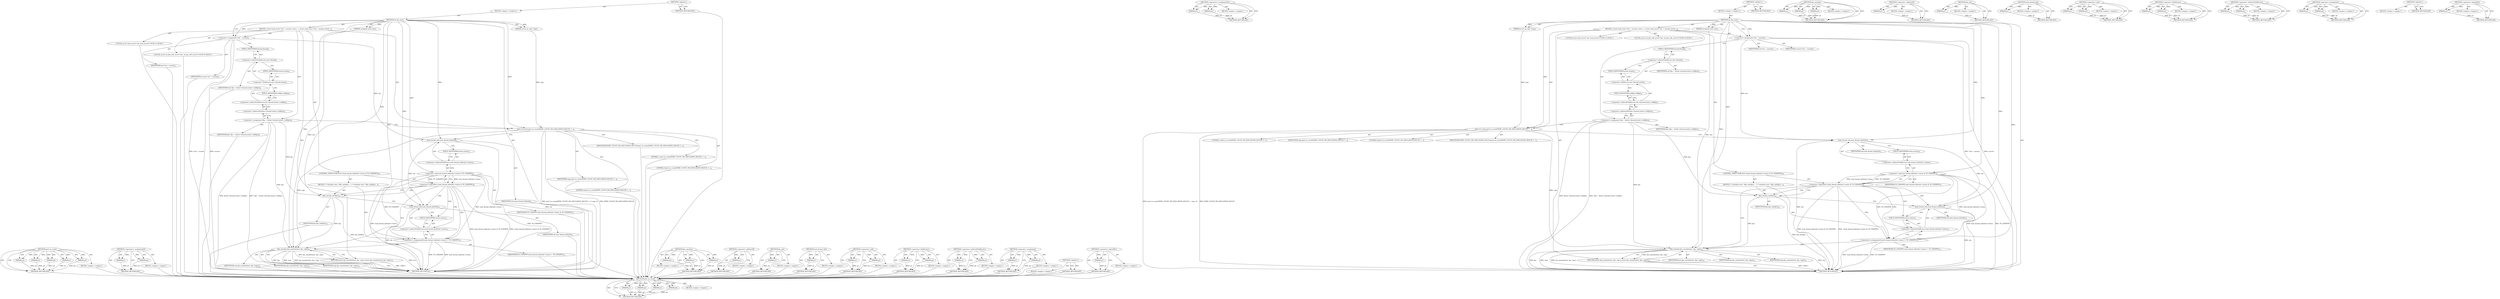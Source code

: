 digraph "&lt;operator&gt;.logicalNot" {
vulnerable_99 [label=<(METHOD,perf_sw_event)>];
vulnerable_100 [label=<(PARAM,p1)>];
vulnerable_101 [label=<(PARAM,p2)>];
vulnerable_102 [label=<(PARAM,p3)>];
vulnerable_103 [label=<(PARAM,p4)>];
vulnerable_104 [label=<(PARAM,p5)>];
vulnerable_105 [label=<(BLOCK,&lt;empty&gt;,&lt;empty&gt;)>];
vulnerable_106 [label=<(METHOD_RETURN,ANY)>];
vulnerable_124 [label=<(METHOD,&lt;operators&gt;.assignmentOr)>];
vulnerable_125 [label=<(PARAM,p1)>];
vulnerable_126 [label=<(PARAM,p2)>];
vulnerable_127 [label=<(BLOCK,&lt;empty&gt;,&lt;empty&gt;)>];
vulnerable_128 [label=<(METHOD_RETURN,ANY)>];
vulnerable_6 [label=<(METHOD,&lt;global&gt;)<SUB>1</SUB>>];
vulnerable_7 [label=<(BLOCK,&lt;empty&gt;,&lt;empty&gt;)<SUB>1</SUB>>];
vulnerable_8 [label=<(METHOD,do_fpu_inst)<SUB>1</SUB>>];
vulnerable_9 [label=<(PARAM,unsigned short inst)<SUB>1</SUB>>];
vulnerable_10 [label=<(PARAM,struct pt_regs *regs)<SUB>1</SUB>>];
vulnerable_11 [label=<(BLOCK,{
 	struct task_struct *tsk = current;
 	struct...,{
 	struct task_struct *tsk = current;
 	struct...)<SUB>2</SUB>>];
vulnerable_12 [label="<(LOCAL,struct task_struct* tsk: task_struct*)<SUB>3</SUB>>"];
vulnerable_13 [label=<(&lt;operator&gt;.assignment,*tsk = current)<SUB>3</SUB>>];
vulnerable_14 [label=<(IDENTIFIER,tsk,*tsk = current)<SUB>3</SUB>>];
vulnerable_15 [label=<(IDENTIFIER,current,*tsk = current)<SUB>3</SUB>>];
vulnerable_16 [label="<(LOCAL,struct sh_fpu_soft_struct* fpu: sh_fpu_soft_struct*)<SUB>4</SUB>>"];
vulnerable_17 [label=<(&lt;operator&gt;.assignment,*fpu = &amp;(tsk-&gt;thread.xstate-&gt;softfpu))<SUB>4</SUB>>];
vulnerable_18 [label=<(IDENTIFIER,fpu,*fpu = &amp;(tsk-&gt;thread.xstate-&gt;softfpu))<SUB>4</SUB>>];
vulnerable_19 [label=<(&lt;operator&gt;.addressOf,&amp;(tsk-&gt;thread.xstate-&gt;softfpu))<SUB>4</SUB>>];
vulnerable_20 [label=<(&lt;operator&gt;.indirectFieldAccess,tsk-&gt;thread.xstate-&gt;softfpu)<SUB>4</SUB>>];
vulnerable_21 [label=<(&lt;operator&gt;.fieldAccess,tsk-&gt;thread.xstate)<SUB>4</SUB>>];
vulnerable_22 [label=<(&lt;operator&gt;.indirectFieldAccess,tsk-&gt;thread)<SUB>4</SUB>>];
vulnerable_23 [label=<(IDENTIFIER,tsk,*fpu = &amp;(tsk-&gt;thread.xstate-&gt;softfpu))<SUB>4</SUB>>];
vulnerable_24 [label=<(FIELD_IDENTIFIER,thread,thread)<SUB>4</SUB>>];
vulnerable_25 [label=<(FIELD_IDENTIFIER,xstate,xstate)<SUB>4</SUB>>];
vulnerable_26 [label=<(FIELD_IDENTIFIER,softfpu,softfpu)<SUB>4</SUB>>];
vulnerable_27 [label=<(perf_sw_event,perf_sw_event(PERF_COUNT_SW_EMULATION_FAULTS, 1...)<SUB>6</SUB>>];
vulnerable_28 [label=<(IDENTIFIER,PERF_COUNT_SW_EMULATION_FAULTS,perf_sw_event(PERF_COUNT_SW_EMULATION_FAULTS, 1...)<SUB>6</SUB>>];
vulnerable_29 [label=<(LITERAL,1,perf_sw_event(PERF_COUNT_SW_EMULATION_FAULTS, 1...)<SUB>6</SUB>>];
vulnerable_30 [label=<(LITERAL,0,perf_sw_event(PERF_COUNT_SW_EMULATION_FAULTS, 1...)<SUB>6</SUB>>];
vulnerable_31 [label=<(IDENTIFIER,regs,perf_sw_event(PERF_COUNT_SW_EMULATION_FAULTS, 1...)<SUB>6</SUB>>];
vulnerable_32 [label=<(LITERAL,0,perf_sw_event(PERF_COUNT_SW_EMULATION_FAULTS, 1...)<SUB>6</SUB>>];
vulnerable_33 [label=<(CONTROL_STRUCTURE,IF,if (!(task_thread_info(tsk)-&gt;status &amp; TS_USEDFPU)))<SUB>8</SUB>>];
vulnerable_34 [label=<(&lt;operator&gt;.logicalNot,!(task_thread_info(tsk)-&gt;status &amp; TS_USEDFPU))<SUB>8</SUB>>];
vulnerable_35 [label=<(&lt;operator&gt;.and,task_thread_info(tsk)-&gt;status &amp; TS_USEDFPU)<SUB>8</SUB>>];
vulnerable_36 [label=<(&lt;operator&gt;.indirectFieldAccess,task_thread_info(tsk)-&gt;status)<SUB>8</SUB>>];
vulnerable_37 [label=<(task_thread_info,task_thread_info(tsk))<SUB>8</SUB>>];
vulnerable_38 [label=<(IDENTIFIER,tsk,task_thread_info(tsk))<SUB>8</SUB>>];
vulnerable_39 [label=<(FIELD_IDENTIFIER,status,status)<SUB>8</SUB>>];
vulnerable_40 [label=<(IDENTIFIER,TS_USEDFPU,task_thread_info(tsk)-&gt;status &amp; TS_USEDFPU)<SUB>8</SUB>>];
vulnerable_41 [label=<(BLOCK,{
 		/* initialize once. */
		fpu_init(fpu);
		...,{
 		/* initialize once. */
		fpu_init(fpu);
		...)<SUB>8</SUB>>];
vulnerable_42 [label=<(fpu_init,fpu_init(fpu))<SUB>10</SUB>>];
vulnerable_43 [label=<(IDENTIFIER,fpu,fpu_init(fpu))<SUB>10</SUB>>];
vulnerable_44 [label=<(&lt;operators&gt;.assignmentOr,task_thread_info(tsk)-&gt;status |= TS_USEDFPU)<SUB>11</SUB>>];
vulnerable_45 [label=<(&lt;operator&gt;.indirectFieldAccess,task_thread_info(tsk)-&gt;status)<SUB>11</SUB>>];
vulnerable_46 [label=<(task_thread_info,task_thread_info(tsk))<SUB>11</SUB>>];
vulnerable_47 [label=<(IDENTIFIER,tsk,task_thread_info(tsk))<SUB>11</SUB>>];
vulnerable_48 [label=<(FIELD_IDENTIFIER,status,status)<SUB>11</SUB>>];
vulnerable_49 [label=<(IDENTIFIER,TS_USEDFPU,task_thread_info(tsk)-&gt;status |= TS_USEDFPU)<SUB>11</SUB>>];
vulnerable_50 [label=<(RETURN,return fpu_emulate(inst, fpu, regs);,return fpu_emulate(inst, fpu, regs);)<SUB>14</SUB>>];
vulnerable_51 [label=<(fpu_emulate,fpu_emulate(inst, fpu, regs))<SUB>14</SUB>>];
vulnerable_52 [label=<(IDENTIFIER,inst,fpu_emulate(inst, fpu, regs))<SUB>14</SUB>>];
vulnerable_53 [label=<(IDENTIFIER,fpu,fpu_emulate(inst, fpu, regs))<SUB>14</SUB>>];
vulnerable_54 [label=<(IDENTIFIER,regs,fpu_emulate(inst, fpu, regs))<SUB>14</SUB>>];
vulnerable_55 [label=<(METHOD_RETURN,int)<SUB>1</SUB>>];
vulnerable_57 [label=<(METHOD_RETURN,ANY)<SUB>1</SUB>>];
vulnerable_129 [label=<(METHOD,fpu_emulate)>];
vulnerable_130 [label=<(PARAM,p1)>];
vulnerable_131 [label=<(PARAM,p2)>];
vulnerable_132 [label=<(PARAM,p3)>];
vulnerable_133 [label=<(BLOCK,&lt;empty&gt;,&lt;empty&gt;)>];
vulnerable_134 [label=<(METHOD_RETURN,ANY)>];
vulnerable_85 [label=<(METHOD,&lt;operator&gt;.addressOf)>];
vulnerable_86 [label=<(PARAM,p1)>];
vulnerable_87 [label=<(BLOCK,&lt;empty&gt;,&lt;empty&gt;)>];
vulnerable_88 [label=<(METHOD_RETURN,ANY)>];
vulnerable_120 [label=<(METHOD,fpu_init)>];
vulnerable_121 [label=<(PARAM,p1)>];
vulnerable_122 [label=<(BLOCK,&lt;empty&gt;,&lt;empty&gt;)>];
vulnerable_123 [label=<(METHOD_RETURN,ANY)>];
vulnerable_116 [label=<(METHOD,task_thread_info)>];
vulnerable_117 [label=<(PARAM,p1)>];
vulnerable_118 [label=<(BLOCK,&lt;empty&gt;,&lt;empty&gt;)>];
vulnerable_119 [label=<(METHOD_RETURN,ANY)>];
vulnerable_111 [label=<(METHOD,&lt;operator&gt;.and)>];
vulnerable_112 [label=<(PARAM,p1)>];
vulnerable_113 [label=<(PARAM,p2)>];
vulnerable_114 [label=<(BLOCK,&lt;empty&gt;,&lt;empty&gt;)>];
vulnerable_115 [label=<(METHOD_RETURN,ANY)>];
vulnerable_94 [label=<(METHOD,&lt;operator&gt;.fieldAccess)>];
vulnerable_95 [label=<(PARAM,p1)>];
vulnerable_96 [label=<(PARAM,p2)>];
vulnerable_97 [label=<(BLOCK,&lt;empty&gt;,&lt;empty&gt;)>];
vulnerable_98 [label=<(METHOD_RETURN,ANY)>];
vulnerable_89 [label=<(METHOD,&lt;operator&gt;.indirectFieldAccess)>];
vulnerable_90 [label=<(PARAM,p1)>];
vulnerable_91 [label=<(PARAM,p2)>];
vulnerable_92 [label=<(BLOCK,&lt;empty&gt;,&lt;empty&gt;)>];
vulnerable_93 [label=<(METHOD_RETURN,ANY)>];
vulnerable_80 [label=<(METHOD,&lt;operator&gt;.assignment)>];
vulnerable_81 [label=<(PARAM,p1)>];
vulnerable_82 [label=<(PARAM,p2)>];
vulnerable_83 [label=<(BLOCK,&lt;empty&gt;,&lt;empty&gt;)>];
vulnerable_84 [label=<(METHOD_RETURN,ANY)>];
vulnerable_74 [label=<(METHOD,&lt;global&gt;)<SUB>1</SUB>>];
vulnerable_75 [label=<(BLOCK,&lt;empty&gt;,&lt;empty&gt;)>];
vulnerable_76 [label=<(METHOD_RETURN,ANY)>];
vulnerable_107 [label=<(METHOD,&lt;operator&gt;.logicalNot)>];
vulnerable_108 [label=<(PARAM,p1)>];
vulnerable_109 [label=<(BLOCK,&lt;empty&gt;,&lt;empty&gt;)>];
vulnerable_110 [label=<(METHOD_RETURN,ANY)>];
fixed_98 [label=<(METHOD,perf_sw_event)>];
fixed_99 [label=<(PARAM,p1)>];
fixed_100 [label=<(PARAM,p2)>];
fixed_101 [label=<(PARAM,p3)>];
fixed_102 [label=<(PARAM,p4)>];
fixed_103 [label=<(BLOCK,&lt;empty&gt;,&lt;empty&gt;)>];
fixed_104 [label=<(METHOD_RETURN,ANY)>];
fixed_122 [label=<(METHOD,&lt;operators&gt;.assignmentOr)>];
fixed_123 [label=<(PARAM,p1)>];
fixed_124 [label=<(PARAM,p2)>];
fixed_125 [label=<(BLOCK,&lt;empty&gt;,&lt;empty&gt;)>];
fixed_126 [label=<(METHOD_RETURN,ANY)>];
fixed_6 [label=<(METHOD,&lt;global&gt;)<SUB>1</SUB>>];
fixed_7 [label=<(BLOCK,&lt;empty&gt;,&lt;empty&gt;)<SUB>1</SUB>>];
fixed_8 [label=<(METHOD,do_fpu_inst)<SUB>1</SUB>>];
fixed_9 [label=<(PARAM,unsigned short inst)<SUB>1</SUB>>];
fixed_10 [label=<(PARAM,struct pt_regs *regs)<SUB>1</SUB>>];
fixed_11 [label=<(BLOCK,{
 	struct task_struct *tsk = current;
 	struct...,{
 	struct task_struct *tsk = current;
 	struct...)<SUB>2</SUB>>];
fixed_12 [label="<(LOCAL,struct task_struct* tsk: task_struct*)<SUB>3</SUB>>"];
fixed_13 [label=<(&lt;operator&gt;.assignment,*tsk = current)<SUB>3</SUB>>];
fixed_14 [label=<(IDENTIFIER,tsk,*tsk = current)<SUB>3</SUB>>];
fixed_15 [label=<(IDENTIFIER,current,*tsk = current)<SUB>3</SUB>>];
fixed_16 [label="<(LOCAL,struct sh_fpu_soft_struct* fpu: sh_fpu_soft_struct*)<SUB>4</SUB>>"];
fixed_17 [label=<(&lt;operator&gt;.assignment,*fpu = &amp;(tsk-&gt;thread.xstate-&gt;softfpu))<SUB>4</SUB>>];
fixed_18 [label=<(IDENTIFIER,fpu,*fpu = &amp;(tsk-&gt;thread.xstate-&gt;softfpu))<SUB>4</SUB>>];
fixed_19 [label=<(&lt;operator&gt;.addressOf,&amp;(tsk-&gt;thread.xstate-&gt;softfpu))<SUB>4</SUB>>];
fixed_20 [label=<(&lt;operator&gt;.indirectFieldAccess,tsk-&gt;thread.xstate-&gt;softfpu)<SUB>4</SUB>>];
fixed_21 [label=<(&lt;operator&gt;.fieldAccess,tsk-&gt;thread.xstate)<SUB>4</SUB>>];
fixed_22 [label=<(&lt;operator&gt;.indirectFieldAccess,tsk-&gt;thread)<SUB>4</SUB>>];
fixed_23 [label=<(IDENTIFIER,tsk,*fpu = &amp;(tsk-&gt;thread.xstate-&gt;softfpu))<SUB>4</SUB>>];
fixed_24 [label=<(FIELD_IDENTIFIER,thread,thread)<SUB>4</SUB>>];
fixed_25 [label=<(FIELD_IDENTIFIER,xstate,xstate)<SUB>4</SUB>>];
fixed_26 [label=<(FIELD_IDENTIFIER,softfpu,softfpu)<SUB>4</SUB>>];
fixed_27 [label=<(perf_sw_event,perf_sw_event(PERF_COUNT_SW_EMULATION_FAULTS, 1...)<SUB>6</SUB>>];
fixed_28 [label=<(IDENTIFIER,PERF_COUNT_SW_EMULATION_FAULTS,perf_sw_event(PERF_COUNT_SW_EMULATION_FAULTS, 1...)<SUB>6</SUB>>];
fixed_29 [label=<(LITERAL,1,perf_sw_event(PERF_COUNT_SW_EMULATION_FAULTS, 1...)<SUB>6</SUB>>];
fixed_30 [label=<(IDENTIFIER,regs,perf_sw_event(PERF_COUNT_SW_EMULATION_FAULTS, 1...)<SUB>6</SUB>>];
fixed_31 [label=<(LITERAL,0,perf_sw_event(PERF_COUNT_SW_EMULATION_FAULTS, 1...)<SUB>6</SUB>>];
fixed_32 [label=<(CONTROL_STRUCTURE,IF,if (!(task_thread_info(tsk)-&gt;status &amp; TS_USEDFPU)))<SUB>8</SUB>>];
fixed_33 [label=<(&lt;operator&gt;.logicalNot,!(task_thread_info(tsk)-&gt;status &amp; TS_USEDFPU))<SUB>8</SUB>>];
fixed_34 [label=<(&lt;operator&gt;.and,task_thread_info(tsk)-&gt;status &amp; TS_USEDFPU)<SUB>8</SUB>>];
fixed_35 [label=<(&lt;operator&gt;.indirectFieldAccess,task_thread_info(tsk)-&gt;status)<SUB>8</SUB>>];
fixed_36 [label=<(task_thread_info,task_thread_info(tsk))<SUB>8</SUB>>];
fixed_37 [label=<(IDENTIFIER,tsk,task_thread_info(tsk))<SUB>8</SUB>>];
fixed_38 [label=<(FIELD_IDENTIFIER,status,status)<SUB>8</SUB>>];
fixed_39 [label=<(IDENTIFIER,TS_USEDFPU,task_thread_info(tsk)-&gt;status &amp; TS_USEDFPU)<SUB>8</SUB>>];
fixed_40 [label=<(BLOCK,{
 		/* initialize once. */
		fpu_init(fpu);
		...,{
 		/* initialize once. */
		fpu_init(fpu);
		...)<SUB>8</SUB>>];
fixed_41 [label=<(fpu_init,fpu_init(fpu))<SUB>10</SUB>>];
fixed_42 [label=<(IDENTIFIER,fpu,fpu_init(fpu))<SUB>10</SUB>>];
fixed_43 [label=<(&lt;operators&gt;.assignmentOr,task_thread_info(tsk)-&gt;status |= TS_USEDFPU)<SUB>11</SUB>>];
fixed_44 [label=<(&lt;operator&gt;.indirectFieldAccess,task_thread_info(tsk)-&gt;status)<SUB>11</SUB>>];
fixed_45 [label=<(task_thread_info,task_thread_info(tsk))<SUB>11</SUB>>];
fixed_46 [label=<(IDENTIFIER,tsk,task_thread_info(tsk))<SUB>11</SUB>>];
fixed_47 [label=<(FIELD_IDENTIFIER,status,status)<SUB>11</SUB>>];
fixed_48 [label=<(IDENTIFIER,TS_USEDFPU,task_thread_info(tsk)-&gt;status |= TS_USEDFPU)<SUB>11</SUB>>];
fixed_49 [label=<(RETURN,return fpu_emulate(inst, fpu, regs);,return fpu_emulate(inst, fpu, regs);)<SUB>14</SUB>>];
fixed_50 [label=<(fpu_emulate,fpu_emulate(inst, fpu, regs))<SUB>14</SUB>>];
fixed_51 [label=<(IDENTIFIER,inst,fpu_emulate(inst, fpu, regs))<SUB>14</SUB>>];
fixed_52 [label=<(IDENTIFIER,fpu,fpu_emulate(inst, fpu, regs))<SUB>14</SUB>>];
fixed_53 [label=<(IDENTIFIER,regs,fpu_emulate(inst, fpu, regs))<SUB>14</SUB>>];
fixed_54 [label=<(METHOD_RETURN,int)<SUB>1</SUB>>];
fixed_56 [label=<(METHOD_RETURN,ANY)<SUB>1</SUB>>];
fixed_127 [label=<(METHOD,fpu_emulate)>];
fixed_128 [label=<(PARAM,p1)>];
fixed_129 [label=<(PARAM,p2)>];
fixed_130 [label=<(PARAM,p3)>];
fixed_131 [label=<(BLOCK,&lt;empty&gt;,&lt;empty&gt;)>];
fixed_132 [label=<(METHOD_RETURN,ANY)>];
fixed_84 [label=<(METHOD,&lt;operator&gt;.addressOf)>];
fixed_85 [label=<(PARAM,p1)>];
fixed_86 [label=<(BLOCK,&lt;empty&gt;,&lt;empty&gt;)>];
fixed_87 [label=<(METHOD_RETURN,ANY)>];
fixed_118 [label=<(METHOD,fpu_init)>];
fixed_119 [label=<(PARAM,p1)>];
fixed_120 [label=<(BLOCK,&lt;empty&gt;,&lt;empty&gt;)>];
fixed_121 [label=<(METHOD_RETURN,ANY)>];
fixed_114 [label=<(METHOD,task_thread_info)>];
fixed_115 [label=<(PARAM,p1)>];
fixed_116 [label=<(BLOCK,&lt;empty&gt;,&lt;empty&gt;)>];
fixed_117 [label=<(METHOD_RETURN,ANY)>];
fixed_109 [label=<(METHOD,&lt;operator&gt;.and)>];
fixed_110 [label=<(PARAM,p1)>];
fixed_111 [label=<(PARAM,p2)>];
fixed_112 [label=<(BLOCK,&lt;empty&gt;,&lt;empty&gt;)>];
fixed_113 [label=<(METHOD_RETURN,ANY)>];
fixed_93 [label=<(METHOD,&lt;operator&gt;.fieldAccess)>];
fixed_94 [label=<(PARAM,p1)>];
fixed_95 [label=<(PARAM,p2)>];
fixed_96 [label=<(BLOCK,&lt;empty&gt;,&lt;empty&gt;)>];
fixed_97 [label=<(METHOD_RETURN,ANY)>];
fixed_88 [label=<(METHOD,&lt;operator&gt;.indirectFieldAccess)>];
fixed_89 [label=<(PARAM,p1)>];
fixed_90 [label=<(PARAM,p2)>];
fixed_91 [label=<(BLOCK,&lt;empty&gt;,&lt;empty&gt;)>];
fixed_92 [label=<(METHOD_RETURN,ANY)>];
fixed_79 [label=<(METHOD,&lt;operator&gt;.assignment)>];
fixed_80 [label=<(PARAM,p1)>];
fixed_81 [label=<(PARAM,p2)>];
fixed_82 [label=<(BLOCK,&lt;empty&gt;,&lt;empty&gt;)>];
fixed_83 [label=<(METHOD_RETURN,ANY)>];
fixed_73 [label=<(METHOD,&lt;global&gt;)<SUB>1</SUB>>];
fixed_74 [label=<(BLOCK,&lt;empty&gt;,&lt;empty&gt;)>];
fixed_75 [label=<(METHOD_RETURN,ANY)>];
fixed_105 [label=<(METHOD,&lt;operator&gt;.logicalNot)>];
fixed_106 [label=<(PARAM,p1)>];
fixed_107 [label=<(BLOCK,&lt;empty&gt;,&lt;empty&gt;)>];
fixed_108 [label=<(METHOD_RETURN,ANY)>];
vulnerable_99 -> vulnerable_100  [key=0, label="AST: "];
vulnerable_99 -> vulnerable_100  [key=1, label="DDG: "];
vulnerable_99 -> vulnerable_105  [key=0, label="AST: "];
vulnerable_99 -> vulnerable_101  [key=0, label="AST: "];
vulnerable_99 -> vulnerable_101  [key=1, label="DDG: "];
vulnerable_99 -> vulnerable_106  [key=0, label="AST: "];
vulnerable_99 -> vulnerable_106  [key=1, label="CFG: "];
vulnerable_99 -> vulnerable_102  [key=0, label="AST: "];
vulnerable_99 -> vulnerable_102  [key=1, label="DDG: "];
vulnerable_99 -> vulnerable_103  [key=0, label="AST: "];
vulnerable_99 -> vulnerable_103  [key=1, label="DDG: "];
vulnerable_99 -> vulnerable_104  [key=0, label="AST: "];
vulnerable_99 -> vulnerable_104  [key=1, label="DDG: "];
vulnerable_100 -> vulnerable_106  [key=0, label="DDG: p1"];
vulnerable_101 -> vulnerable_106  [key=0, label="DDG: p2"];
vulnerable_102 -> vulnerable_106  [key=0, label="DDG: p3"];
vulnerable_103 -> vulnerable_106  [key=0, label="DDG: p4"];
vulnerable_104 -> vulnerable_106  [key=0, label="DDG: p5"];
vulnerable_105 -> fixed_98  [key=0];
vulnerable_106 -> fixed_98  [key=0];
vulnerable_124 -> vulnerable_125  [key=0, label="AST: "];
vulnerable_124 -> vulnerable_125  [key=1, label="DDG: "];
vulnerable_124 -> vulnerable_127  [key=0, label="AST: "];
vulnerable_124 -> vulnerable_126  [key=0, label="AST: "];
vulnerable_124 -> vulnerable_126  [key=1, label="DDG: "];
vulnerable_124 -> vulnerable_128  [key=0, label="AST: "];
vulnerable_124 -> vulnerable_128  [key=1, label="CFG: "];
vulnerable_125 -> vulnerable_128  [key=0, label="DDG: p1"];
vulnerable_126 -> vulnerable_128  [key=0, label="DDG: p2"];
vulnerable_127 -> fixed_98  [key=0];
vulnerable_128 -> fixed_98  [key=0];
vulnerable_6 -> vulnerable_7  [key=0, label="AST: "];
vulnerable_6 -> vulnerable_57  [key=0, label="AST: "];
vulnerable_6 -> vulnerable_57  [key=1, label="CFG: "];
vulnerable_7 -> vulnerable_8  [key=0, label="AST: "];
vulnerable_8 -> vulnerable_9  [key=0, label="AST: "];
vulnerable_8 -> vulnerable_9  [key=1, label="DDG: "];
vulnerable_8 -> vulnerable_10  [key=0, label="AST: "];
vulnerable_8 -> vulnerable_10  [key=1, label="DDG: "];
vulnerable_8 -> vulnerable_11  [key=0, label="AST: "];
vulnerable_8 -> vulnerable_55  [key=0, label="AST: "];
vulnerable_8 -> vulnerable_13  [key=0, label="CFG: "];
vulnerable_8 -> vulnerable_13  [key=1, label="DDG: "];
vulnerable_8 -> vulnerable_27  [key=0, label="DDG: "];
vulnerable_8 -> vulnerable_44  [key=0, label="DDG: "];
vulnerable_8 -> vulnerable_51  [key=0, label="DDG: "];
vulnerable_8 -> vulnerable_35  [key=0, label="DDG: "];
vulnerable_8 -> vulnerable_42  [key=0, label="DDG: "];
vulnerable_8 -> vulnerable_37  [key=0, label="DDG: "];
vulnerable_8 -> vulnerable_46  [key=0, label="DDG: "];
vulnerable_9 -> vulnerable_51  [key=0, label="DDG: inst"];
vulnerable_10 -> vulnerable_27  [key=0, label="DDG: regs"];
vulnerable_11 -> vulnerable_12  [key=0, label="AST: "];
vulnerable_11 -> vulnerable_13  [key=0, label="AST: "];
vulnerable_11 -> vulnerable_16  [key=0, label="AST: "];
vulnerable_11 -> vulnerable_17  [key=0, label="AST: "];
vulnerable_11 -> vulnerable_27  [key=0, label="AST: "];
vulnerable_11 -> vulnerable_33  [key=0, label="AST: "];
vulnerable_11 -> vulnerable_50  [key=0, label="AST: "];
vulnerable_12 -> fixed_98  [key=0];
vulnerable_13 -> vulnerable_14  [key=0, label="AST: "];
vulnerable_13 -> vulnerable_15  [key=0, label="AST: "];
vulnerable_13 -> vulnerable_24  [key=0, label="CFG: "];
vulnerable_13 -> vulnerable_55  [key=0, label="DDG: *tsk = current"];
vulnerable_13 -> vulnerable_55  [key=1, label="DDG: current"];
vulnerable_13 -> vulnerable_37  [key=0, label="DDG: tsk"];
vulnerable_14 -> fixed_98  [key=0];
vulnerable_15 -> fixed_98  [key=0];
vulnerable_16 -> fixed_98  [key=0];
vulnerable_17 -> vulnerable_18  [key=0, label="AST: "];
vulnerable_17 -> vulnerable_19  [key=0, label="AST: "];
vulnerable_17 -> vulnerable_27  [key=0, label="CFG: "];
vulnerable_17 -> vulnerable_55  [key=0, label="DDG: &amp;(tsk-&gt;thread.xstate-&gt;softfpu)"];
vulnerable_17 -> vulnerable_55  [key=1, label="DDG: *fpu = &amp;(tsk-&gt;thread.xstate-&gt;softfpu)"];
vulnerable_17 -> vulnerable_51  [key=0, label="DDG: fpu"];
vulnerable_17 -> vulnerable_42  [key=0, label="DDG: fpu"];
vulnerable_18 -> fixed_98  [key=0];
vulnerable_19 -> vulnerable_20  [key=0, label="AST: "];
vulnerable_19 -> vulnerable_17  [key=0, label="CFG: "];
vulnerable_20 -> vulnerable_21  [key=0, label="AST: "];
vulnerable_20 -> vulnerable_26  [key=0, label="AST: "];
vulnerable_20 -> vulnerable_19  [key=0, label="CFG: "];
vulnerable_21 -> vulnerable_22  [key=0, label="AST: "];
vulnerable_21 -> vulnerable_25  [key=0, label="AST: "];
vulnerable_21 -> vulnerable_26  [key=0, label="CFG: "];
vulnerable_22 -> vulnerable_23  [key=0, label="AST: "];
vulnerable_22 -> vulnerable_24  [key=0, label="AST: "];
vulnerable_22 -> vulnerable_25  [key=0, label="CFG: "];
vulnerable_23 -> fixed_98  [key=0];
vulnerable_24 -> vulnerable_22  [key=0, label="CFG: "];
vulnerable_25 -> vulnerable_21  [key=0, label="CFG: "];
vulnerable_26 -> vulnerable_20  [key=0, label="CFG: "];
vulnerable_27 -> vulnerable_28  [key=0, label="AST: "];
vulnerable_27 -> vulnerable_29  [key=0, label="AST: "];
vulnerable_27 -> vulnerable_30  [key=0, label="AST: "];
vulnerable_27 -> vulnerable_31  [key=0, label="AST: "];
vulnerable_27 -> vulnerable_32  [key=0, label="AST: "];
vulnerable_27 -> vulnerable_37  [key=0, label="CFG: "];
vulnerable_27 -> vulnerable_55  [key=0, label="DDG: perf_sw_event(PERF_COUNT_SW_EMULATION_FAULTS, 1, 0, regs, 0)"];
vulnerable_27 -> vulnerable_55  [key=1, label="DDG: PERF_COUNT_SW_EMULATION_FAULTS"];
vulnerable_27 -> vulnerable_51  [key=0, label="DDG: regs"];
vulnerable_28 -> fixed_98  [key=0];
vulnerable_29 -> fixed_98  [key=0];
vulnerable_30 -> fixed_98  [key=0];
vulnerable_31 -> fixed_98  [key=0];
vulnerable_32 -> fixed_98  [key=0];
vulnerable_33 -> vulnerable_34  [key=0, label="AST: "];
vulnerable_33 -> vulnerable_41  [key=0, label="AST: "];
vulnerable_34 -> vulnerable_35  [key=0, label="AST: "];
vulnerable_34 -> vulnerable_42  [key=0, label="CFG: "];
vulnerable_34 -> vulnerable_42  [key=1, label="CDG: "];
vulnerable_34 -> vulnerable_51  [key=0, label="CFG: "];
vulnerable_34 -> vulnerable_55  [key=0, label="DDG: task_thread_info(tsk)-&gt;status &amp; TS_USEDFPU"];
vulnerable_34 -> vulnerable_55  [key=1, label="DDG: !(task_thread_info(tsk)-&gt;status &amp; TS_USEDFPU)"];
vulnerable_34 -> vulnerable_48  [key=0, label="CDG: "];
vulnerable_34 -> vulnerable_44  [key=0, label="CDG: "];
vulnerable_34 -> vulnerable_45  [key=0, label="CDG: "];
vulnerable_34 -> vulnerable_46  [key=0, label="CDG: "];
vulnerable_35 -> vulnerable_36  [key=0, label="AST: "];
vulnerable_35 -> vulnerable_40  [key=0, label="AST: "];
vulnerable_35 -> vulnerable_34  [key=0, label="CFG: "];
vulnerable_35 -> vulnerable_34  [key=1, label="DDG: task_thread_info(tsk)-&gt;status"];
vulnerable_35 -> vulnerable_34  [key=2, label="DDG: TS_USEDFPU"];
vulnerable_35 -> vulnerable_55  [key=0, label="DDG: task_thread_info(tsk)-&gt;status"];
vulnerable_35 -> vulnerable_55  [key=1, label="DDG: TS_USEDFPU"];
vulnerable_35 -> vulnerable_44  [key=0, label="DDG: TS_USEDFPU"];
vulnerable_35 -> vulnerable_44  [key=1, label="DDG: task_thread_info(tsk)-&gt;status"];
vulnerable_36 -> vulnerable_37  [key=0, label="AST: "];
vulnerable_36 -> vulnerable_39  [key=0, label="AST: "];
vulnerable_36 -> vulnerable_35  [key=0, label="CFG: "];
vulnerable_37 -> vulnerable_38  [key=0, label="AST: "];
vulnerable_37 -> vulnerable_39  [key=0, label="CFG: "];
vulnerable_37 -> vulnerable_55  [key=0, label="DDG: tsk"];
vulnerable_37 -> vulnerable_46  [key=0, label="DDG: tsk"];
vulnerable_38 -> fixed_98  [key=0];
vulnerable_39 -> vulnerable_36  [key=0, label="CFG: "];
vulnerable_40 -> fixed_98  [key=0];
vulnerable_41 -> vulnerable_42  [key=0, label="AST: "];
vulnerable_41 -> vulnerable_44  [key=0, label="AST: "];
vulnerable_42 -> vulnerable_43  [key=0, label="AST: "];
vulnerable_42 -> vulnerable_46  [key=0, label="CFG: "];
vulnerable_42 -> vulnerable_55  [key=0, label="DDG: fpu_init(fpu)"];
vulnerable_42 -> vulnerable_51  [key=0, label="DDG: fpu"];
vulnerable_43 -> fixed_98  [key=0];
vulnerable_44 -> vulnerable_45  [key=0, label="AST: "];
vulnerable_44 -> vulnerable_49  [key=0, label="AST: "];
vulnerable_44 -> vulnerable_51  [key=0, label="CFG: "];
vulnerable_44 -> vulnerable_55  [key=0, label="DDG: task_thread_info(tsk)-&gt;status"];
vulnerable_44 -> vulnerable_55  [key=1, label="DDG: TS_USEDFPU"];
vulnerable_45 -> vulnerable_46  [key=0, label="AST: "];
vulnerable_45 -> vulnerable_48  [key=0, label="AST: "];
vulnerable_45 -> vulnerable_44  [key=0, label="CFG: "];
vulnerable_46 -> vulnerable_47  [key=0, label="AST: "];
vulnerable_46 -> vulnerable_48  [key=0, label="CFG: "];
vulnerable_46 -> vulnerable_55  [key=0, label="DDG: tsk"];
vulnerable_47 -> fixed_98  [key=0];
vulnerable_48 -> vulnerable_45  [key=0, label="CFG: "];
vulnerable_49 -> fixed_98  [key=0];
vulnerable_50 -> vulnerable_51  [key=0, label="AST: "];
vulnerable_50 -> vulnerable_55  [key=0, label="CFG: "];
vulnerable_50 -> vulnerable_55  [key=1, label="DDG: &lt;RET&gt;"];
vulnerable_51 -> vulnerable_52  [key=0, label="AST: "];
vulnerable_51 -> vulnerable_53  [key=0, label="AST: "];
vulnerable_51 -> vulnerable_54  [key=0, label="AST: "];
vulnerable_51 -> vulnerable_50  [key=0, label="CFG: "];
vulnerable_51 -> vulnerable_50  [key=1, label="DDG: fpu_emulate(inst, fpu, regs)"];
vulnerable_51 -> vulnerable_55  [key=0, label="DDG: inst"];
vulnerable_51 -> vulnerable_55  [key=1, label="DDG: fpu"];
vulnerable_51 -> vulnerable_55  [key=2, label="DDG: regs"];
vulnerable_51 -> vulnerable_55  [key=3, label="DDG: fpu_emulate(inst, fpu, regs)"];
vulnerable_52 -> fixed_98  [key=0];
vulnerable_53 -> fixed_98  [key=0];
vulnerable_54 -> fixed_98  [key=0];
vulnerable_55 -> fixed_98  [key=0];
vulnerable_57 -> fixed_98  [key=0];
vulnerable_129 -> vulnerable_130  [key=0, label="AST: "];
vulnerable_129 -> vulnerable_130  [key=1, label="DDG: "];
vulnerable_129 -> vulnerable_133  [key=0, label="AST: "];
vulnerable_129 -> vulnerable_131  [key=0, label="AST: "];
vulnerable_129 -> vulnerable_131  [key=1, label="DDG: "];
vulnerable_129 -> vulnerable_134  [key=0, label="AST: "];
vulnerable_129 -> vulnerable_134  [key=1, label="CFG: "];
vulnerable_129 -> vulnerable_132  [key=0, label="AST: "];
vulnerable_129 -> vulnerable_132  [key=1, label="DDG: "];
vulnerable_130 -> vulnerable_134  [key=0, label="DDG: p1"];
vulnerable_131 -> vulnerable_134  [key=0, label="DDG: p2"];
vulnerable_132 -> vulnerable_134  [key=0, label="DDG: p3"];
vulnerable_133 -> fixed_98  [key=0];
vulnerable_134 -> fixed_98  [key=0];
vulnerable_85 -> vulnerable_86  [key=0, label="AST: "];
vulnerable_85 -> vulnerable_86  [key=1, label="DDG: "];
vulnerable_85 -> vulnerable_87  [key=0, label="AST: "];
vulnerable_85 -> vulnerable_88  [key=0, label="AST: "];
vulnerable_85 -> vulnerable_88  [key=1, label="CFG: "];
vulnerable_86 -> vulnerable_88  [key=0, label="DDG: p1"];
vulnerable_87 -> fixed_98  [key=0];
vulnerable_88 -> fixed_98  [key=0];
vulnerable_120 -> vulnerable_121  [key=0, label="AST: "];
vulnerable_120 -> vulnerable_121  [key=1, label="DDG: "];
vulnerable_120 -> vulnerable_122  [key=0, label="AST: "];
vulnerable_120 -> vulnerable_123  [key=0, label="AST: "];
vulnerable_120 -> vulnerable_123  [key=1, label="CFG: "];
vulnerable_121 -> vulnerable_123  [key=0, label="DDG: p1"];
vulnerable_122 -> fixed_98  [key=0];
vulnerable_123 -> fixed_98  [key=0];
vulnerable_116 -> vulnerable_117  [key=0, label="AST: "];
vulnerable_116 -> vulnerable_117  [key=1, label="DDG: "];
vulnerable_116 -> vulnerable_118  [key=0, label="AST: "];
vulnerable_116 -> vulnerable_119  [key=0, label="AST: "];
vulnerable_116 -> vulnerable_119  [key=1, label="CFG: "];
vulnerable_117 -> vulnerable_119  [key=0, label="DDG: p1"];
vulnerable_118 -> fixed_98  [key=0];
vulnerable_119 -> fixed_98  [key=0];
vulnerable_111 -> vulnerable_112  [key=0, label="AST: "];
vulnerable_111 -> vulnerable_112  [key=1, label="DDG: "];
vulnerable_111 -> vulnerable_114  [key=0, label="AST: "];
vulnerable_111 -> vulnerable_113  [key=0, label="AST: "];
vulnerable_111 -> vulnerable_113  [key=1, label="DDG: "];
vulnerable_111 -> vulnerable_115  [key=0, label="AST: "];
vulnerable_111 -> vulnerable_115  [key=1, label="CFG: "];
vulnerable_112 -> vulnerable_115  [key=0, label="DDG: p1"];
vulnerable_113 -> vulnerable_115  [key=0, label="DDG: p2"];
vulnerable_114 -> fixed_98  [key=0];
vulnerable_115 -> fixed_98  [key=0];
vulnerable_94 -> vulnerable_95  [key=0, label="AST: "];
vulnerable_94 -> vulnerable_95  [key=1, label="DDG: "];
vulnerable_94 -> vulnerable_97  [key=0, label="AST: "];
vulnerable_94 -> vulnerable_96  [key=0, label="AST: "];
vulnerable_94 -> vulnerable_96  [key=1, label="DDG: "];
vulnerable_94 -> vulnerable_98  [key=0, label="AST: "];
vulnerable_94 -> vulnerable_98  [key=1, label="CFG: "];
vulnerable_95 -> vulnerable_98  [key=0, label="DDG: p1"];
vulnerable_96 -> vulnerable_98  [key=0, label="DDG: p2"];
vulnerable_97 -> fixed_98  [key=0];
vulnerable_98 -> fixed_98  [key=0];
vulnerable_89 -> vulnerable_90  [key=0, label="AST: "];
vulnerable_89 -> vulnerable_90  [key=1, label="DDG: "];
vulnerable_89 -> vulnerable_92  [key=0, label="AST: "];
vulnerable_89 -> vulnerable_91  [key=0, label="AST: "];
vulnerable_89 -> vulnerable_91  [key=1, label="DDG: "];
vulnerable_89 -> vulnerable_93  [key=0, label="AST: "];
vulnerable_89 -> vulnerable_93  [key=1, label="CFG: "];
vulnerable_90 -> vulnerable_93  [key=0, label="DDG: p1"];
vulnerable_91 -> vulnerable_93  [key=0, label="DDG: p2"];
vulnerable_92 -> fixed_98  [key=0];
vulnerable_93 -> fixed_98  [key=0];
vulnerable_80 -> vulnerable_81  [key=0, label="AST: "];
vulnerable_80 -> vulnerable_81  [key=1, label="DDG: "];
vulnerable_80 -> vulnerable_83  [key=0, label="AST: "];
vulnerable_80 -> vulnerable_82  [key=0, label="AST: "];
vulnerable_80 -> vulnerable_82  [key=1, label="DDG: "];
vulnerable_80 -> vulnerable_84  [key=0, label="AST: "];
vulnerable_80 -> vulnerable_84  [key=1, label="CFG: "];
vulnerable_81 -> vulnerable_84  [key=0, label="DDG: p1"];
vulnerable_82 -> vulnerable_84  [key=0, label="DDG: p2"];
vulnerable_83 -> fixed_98  [key=0];
vulnerable_84 -> fixed_98  [key=0];
vulnerable_74 -> vulnerable_75  [key=0, label="AST: "];
vulnerable_74 -> vulnerable_76  [key=0, label="AST: "];
vulnerable_74 -> vulnerable_76  [key=1, label="CFG: "];
vulnerable_75 -> fixed_98  [key=0];
vulnerable_76 -> fixed_98  [key=0];
vulnerable_107 -> vulnerable_108  [key=0, label="AST: "];
vulnerable_107 -> vulnerable_108  [key=1, label="DDG: "];
vulnerable_107 -> vulnerable_109  [key=0, label="AST: "];
vulnerable_107 -> vulnerable_110  [key=0, label="AST: "];
vulnerable_107 -> vulnerable_110  [key=1, label="CFG: "];
vulnerable_108 -> vulnerable_110  [key=0, label="DDG: p1"];
vulnerable_109 -> fixed_98  [key=0];
vulnerable_110 -> fixed_98  [key=0];
fixed_98 -> fixed_99  [key=0, label="AST: "];
fixed_98 -> fixed_99  [key=1, label="DDG: "];
fixed_98 -> fixed_103  [key=0, label="AST: "];
fixed_98 -> fixed_100  [key=0, label="AST: "];
fixed_98 -> fixed_100  [key=1, label="DDG: "];
fixed_98 -> fixed_104  [key=0, label="AST: "];
fixed_98 -> fixed_104  [key=1, label="CFG: "];
fixed_98 -> fixed_101  [key=0, label="AST: "];
fixed_98 -> fixed_101  [key=1, label="DDG: "];
fixed_98 -> fixed_102  [key=0, label="AST: "];
fixed_98 -> fixed_102  [key=1, label="DDG: "];
fixed_99 -> fixed_104  [key=0, label="DDG: p1"];
fixed_100 -> fixed_104  [key=0, label="DDG: p2"];
fixed_101 -> fixed_104  [key=0, label="DDG: p3"];
fixed_102 -> fixed_104  [key=0, label="DDG: p4"];
fixed_122 -> fixed_123  [key=0, label="AST: "];
fixed_122 -> fixed_123  [key=1, label="DDG: "];
fixed_122 -> fixed_125  [key=0, label="AST: "];
fixed_122 -> fixed_124  [key=0, label="AST: "];
fixed_122 -> fixed_124  [key=1, label="DDG: "];
fixed_122 -> fixed_126  [key=0, label="AST: "];
fixed_122 -> fixed_126  [key=1, label="CFG: "];
fixed_123 -> fixed_126  [key=0, label="DDG: p1"];
fixed_124 -> fixed_126  [key=0, label="DDG: p2"];
fixed_6 -> fixed_7  [key=0, label="AST: "];
fixed_6 -> fixed_56  [key=0, label="AST: "];
fixed_6 -> fixed_56  [key=1, label="CFG: "];
fixed_7 -> fixed_8  [key=0, label="AST: "];
fixed_8 -> fixed_9  [key=0, label="AST: "];
fixed_8 -> fixed_9  [key=1, label="DDG: "];
fixed_8 -> fixed_10  [key=0, label="AST: "];
fixed_8 -> fixed_10  [key=1, label="DDG: "];
fixed_8 -> fixed_11  [key=0, label="AST: "];
fixed_8 -> fixed_54  [key=0, label="AST: "];
fixed_8 -> fixed_13  [key=0, label="CFG: "];
fixed_8 -> fixed_13  [key=1, label="DDG: "];
fixed_8 -> fixed_27  [key=0, label="DDG: "];
fixed_8 -> fixed_43  [key=0, label="DDG: "];
fixed_8 -> fixed_50  [key=0, label="DDG: "];
fixed_8 -> fixed_34  [key=0, label="DDG: "];
fixed_8 -> fixed_41  [key=0, label="DDG: "];
fixed_8 -> fixed_36  [key=0, label="DDG: "];
fixed_8 -> fixed_45  [key=0, label="DDG: "];
fixed_9 -> fixed_50  [key=0, label="DDG: inst"];
fixed_10 -> fixed_27  [key=0, label="DDG: regs"];
fixed_11 -> fixed_12  [key=0, label="AST: "];
fixed_11 -> fixed_13  [key=0, label="AST: "];
fixed_11 -> fixed_16  [key=0, label="AST: "];
fixed_11 -> fixed_17  [key=0, label="AST: "];
fixed_11 -> fixed_27  [key=0, label="AST: "];
fixed_11 -> fixed_32  [key=0, label="AST: "];
fixed_11 -> fixed_49  [key=0, label="AST: "];
fixed_13 -> fixed_14  [key=0, label="AST: "];
fixed_13 -> fixed_15  [key=0, label="AST: "];
fixed_13 -> fixed_24  [key=0, label="CFG: "];
fixed_13 -> fixed_54  [key=0, label="DDG: *tsk = current"];
fixed_13 -> fixed_54  [key=1, label="DDG: current"];
fixed_13 -> fixed_36  [key=0, label="DDG: tsk"];
fixed_17 -> fixed_18  [key=0, label="AST: "];
fixed_17 -> fixed_19  [key=0, label="AST: "];
fixed_17 -> fixed_27  [key=0, label="CFG: "];
fixed_17 -> fixed_54  [key=0, label="DDG: &amp;(tsk-&gt;thread.xstate-&gt;softfpu)"];
fixed_17 -> fixed_54  [key=1, label="DDG: *fpu = &amp;(tsk-&gt;thread.xstate-&gt;softfpu)"];
fixed_17 -> fixed_50  [key=0, label="DDG: fpu"];
fixed_17 -> fixed_41  [key=0, label="DDG: fpu"];
fixed_19 -> fixed_20  [key=0, label="AST: "];
fixed_19 -> fixed_17  [key=0, label="CFG: "];
fixed_20 -> fixed_21  [key=0, label="AST: "];
fixed_20 -> fixed_26  [key=0, label="AST: "];
fixed_20 -> fixed_19  [key=0, label="CFG: "];
fixed_21 -> fixed_22  [key=0, label="AST: "];
fixed_21 -> fixed_25  [key=0, label="AST: "];
fixed_21 -> fixed_26  [key=0, label="CFG: "];
fixed_22 -> fixed_23  [key=0, label="AST: "];
fixed_22 -> fixed_24  [key=0, label="AST: "];
fixed_22 -> fixed_25  [key=0, label="CFG: "];
fixed_24 -> fixed_22  [key=0, label="CFG: "];
fixed_25 -> fixed_21  [key=0, label="CFG: "];
fixed_26 -> fixed_20  [key=0, label="CFG: "];
fixed_27 -> fixed_28  [key=0, label="AST: "];
fixed_27 -> fixed_29  [key=0, label="AST: "];
fixed_27 -> fixed_30  [key=0, label="AST: "];
fixed_27 -> fixed_31  [key=0, label="AST: "];
fixed_27 -> fixed_36  [key=0, label="CFG: "];
fixed_27 -> fixed_54  [key=0, label="DDG: perf_sw_event(PERF_COUNT_SW_EMULATION_FAULTS, 1, regs, 0)"];
fixed_27 -> fixed_54  [key=1, label="DDG: PERF_COUNT_SW_EMULATION_FAULTS"];
fixed_27 -> fixed_50  [key=0, label="DDG: regs"];
fixed_32 -> fixed_33  [key=0, label="AST: "];
fixed_32 -> fixed_40  [key=0, label="AST: "];
fixed_33 -> fixed_34  [key=0, label="AST: "];
fixed_33 -> fixed_41  [key=0, label="CFG: "];
fixed_33 -> fixed_41  [key=1, label="CDG: "];
fixed_33 -> fixed_50  [key=0, label="CFG: "];
fixed_33 -> fixed_54  [key=0, label="DDG: task_thread_info(tsk)-&gt;status &amp; TS_USEDFPU"];
fixed_33 -> fixed_54  [key=1, label="DDG: !(task_thread_info(tsk)-&gt;status &amp; TS_USEDFPU)"];
fixed_33 -> fixed_47  [key=0, label="CDG: "];
fixed_33 -> fixed_44  [key=0, label="CDG: "];
fixed_33 -> fixed_45  [key=0, label="CDG: "];
fixed_33 -> fixed_43  [key=0, label="CDG: "];
fixed_34 -> fixed_35  [key=0, label="AST: "];
fixed_34 -> fixed_39  [key=0, label="AST: "];
fixed_34 -> fixed_33  [key=0, label="CFG: "];
fixed_34 -> fixed_33  [key=1, label="DDG: task_thread_info(tsk)-&gt;status"];
fixed_34 -> fixed_33  [key=2, label="DDG: TS_USEDFPU"];
fixed_34 -> fixed_54  [key=0, label="DDG: task_thread_info(tsk)-&gt;status"];
fixed_34 -> fixed_54  [key=1, label="DDG: TS_USEDFPU"];
fixed_34 -> fixed_43  [key=0, label="DDG: TS_USEDFPU"];
fixed_34 -> fixed_43  [key=1, label="DDG: task_thread_info(tsk)-&gt;status"];
fixed_35 -> fixed_36  [key=0, label="AST: "];
fixed_35 -> fixed_38  [key=0, label="AST: "];
fixed_35 -> fixed_34  [key=0, label="CFG: "];
fixed_36 -> fixed_37  [key=0, label="AST: "];
fixed_36 -> fixed_38  [key=0, label="CFG: "];
fixed_36 -> fixed_54  [key=0, label="DDG: tsk"];
fixed_36 -> fixed_45  [key=0, label="DDG: tsk"];
fixed_38 -> fixed_35  [key=0, label="CFG: "];
fixed_40 -> fixed_41  [key=0, label="AST: "];
fixed_40 -> fixed_43  [key=0, label="AST: "];
fixed_41 -> fixed_42  [key=0, label="AST: "];
fixed_41 -> fixed_45  [key=0, label="CFG: "];
fixed_41 -> fixed_54  [key=0, label="DDG: fpu_init(fpu)"];
fixed_41 -> fixed_50  [key=0, label="DDG: fpu"];
fixed_43 -> fixed_44  [key=0, label="AST: "];
fixed_43 -> fixed_48  [key=0, label="AST: "];
fixed_43 -> fixed_50  [key=0, label="CFG: "];
fixed_43 -> fixed_54  [key=0, label="DDG: task_thread_info(tsk)-&gt;status"];
fixed_43 -> fixed_54  [key=1, label="DDG: TS_USEDFPU"];
fixed_44 -> fixed_45  [key=0, label="AST: "];
fixed_44 -> fixed_47  [key=0, label="AST: "];
fixed_44 -> fixed_43  [key=0, label="CFG: "];
fixed_45 -> fixed_46  [key=0, label="AST: "];
fixed_45 -> fixed_47  [key=0, label="CFG: "];
fixed_45 -> fixed_54  [key=0, label="DDG: tsk"];
fixed_47 -> fixed_44  [key=0, label="CFG: "];
fixed_49 -> fixed_50  [key=0, label="AST: "];
fixed_49 -> fixed_54  [key=0, label="CFG: "];
fixed_49 -> fixed_54  [key=1, label="DDG: &lt;RET&gt;"];
fixed_50 -> fixed_51  [key=0, label="AST: "];
fixed_50 -> fixed_52  [key=0, label="AST: "];
fixed_50 -> fixed_53  [key=0, label="AST: "];
fixed_50 -> fixed_49  [key=0, label="CFG: "];
fixed_50 -> fixed_49  [key=1, label="DDG: fpu_emulate(inst, fpu, regs)"];
fixed_50 -> fixed_54  [key=0, label="DDG: inst"];
fixed_50 -> fixed_54  [key=1, label="DDG: fpu"];
fixed_50 -> fixed_54  [key=2, label="DDG: regs"];
fixed_50 -> fixed_54  [key=3, label="DDG: fpu_emulate(inst, fpu, regs)"];
fixed_127 -> fixed_128  [key=0, label="AST: "];
fixed_127 -> fixed_128  [key=1, label="DDG: "];
fixed_127 -> fixed_131  [key=0, label="AST: "];
fixed_127 -> fixed_129  [key=0, label="AST: "];
fixed_127 -> fixed_129  [key=1, label="DDG: "];
fixed_127 -> fixed_132  [key=0, label="AST: "];
fixed_127 -> fixed_132  [key=1, label="CFG: "];
fixed_127 -> fixed_130  [key=0, label="AST: "];
fixed_127 -> fixed_130  [key=1, label="DDG: "];
fixed_128 -> fixed_132  [key=0, label="DDG: p1"];
fixed_129 -> fixed_132  [key=0, label="DDG: p2"];
fixed_130 -> fixed_132  [key=0, label="DDG: p3"];
fixed_84 -> fixed_85  [key=0, label="AST: "];
fixed_84 -> fixed_85  [key=1, label="DDG: "];
fixed_84 -> fixed_86  [key=0, label="AST: "];
fixed_84 -> fixed_87  [key=0, label="AST: "];
fixed_84 -> fixed_87  [key=1, label="CFG: "];
fixed_85 -> fixed_87  [key=0, label="DDG: p1"];
fixed_118 -> fixed_119  [key=0, label="AST: "];
fixed_118 -> fixed_119  [key=1, label="DDG: "];
fixed_118 -> fixed_120  [key=0, label="AST: "];
fixed_118 -> fixed_121  [key=0, label="AST: "];
fixed_118 -> fixed_121  [key=1, label="CFG: "];
fixed_119 -> fixed_121  [key=0, label="DDG: p1"];
fixed_114 -> fixed_115  [key=0, label="AST: "];
fixed_114 -> fixed_115  [key=1, label="DDG: "];
fixed_114 -> fixed_116  [key=0, label="AST: "];
fixed_114 -> fixed_117  [key=0, label="AST: "];
fixed_114 -> fixed_117  [key=1, label="CFG: "];
fixed_115 -> fixed_117  [key=0, label="DDG: p1"];
fixed_109 -> fixed_110  [key=0, label="AST: "];
fixed_109 -> fixed_110  [key=1, label="DDG: "];
fixed_109 -> fixed_112  [key=0, label="AST: "];
fixed_109 -> fixed_111  [key=0, label="AST: "];
fixed_109 -> fixed_111  [key=1, label="DDG: "];
fixed_109 -> fixed_113  [key=0, label="AST: "];
fixed_109 -> fixed_113  [key=1, label="CFG: "];
fixed_110 -> fixed_113  [key=0, label="DDG: p1"];
fixed_111 -> fixed_113  [key=0, label="DDG: p2"];
fixed_93 -> fixed_94  [key=0, label="AST: "];
fixed_93 -> fixed_94  [key=1, label="DDG: "];
fixed_93 -> fixed_96  [key=0, label="AST: "];
fixed_93 -> fixed_95  [key=0, label="AST: "];
fixed_93 -> fixed_95  [key=1, label="DDG: "];
fixed_93 -> fixed_97  [key=0, label="AST: "];
fixed_93 -> fixed_97  [key=1, label="CFG: "];
fixed_94 -> fixed_97  [key=0, label="DDG: p1"];
fixed_95 -> fixed_97  [key=0, label="DDG: p2"];
fixed_88 -> fixed_89  [key=0, label="AST: "];
fixed_88 -> fixed_89  [key=1, label="DDG: "];
fixed_88 -> fixed_91  [key=0, label="AST: "];
fixed_88 -> fixed_90  [key=0, label="AST: "];
fixed_88 -> fixed_90  [key=1, label="DDG: "];
fixed_88 -> fixed_92  [key=0, label="AST: "];
fixed_88 -> fixed_92  [key=1, label="CFG: "];
fixed_89 -> fixed_92  [key=0, label="DDG: p1"];
fixed_90 -> fixed_92  [key=0, label="DDG: p2"];
fixed_79 -> fixed_80  [key=0, label="AST: "];
fixed_79 -> fixed_80  [key=1, label="DDG: "];
fixed_79 -> fixed_82  [key=0, label="AST: "];
fixed_79 -> fixed_81  [key=0, label="AST: "];
fixed_79 -> fixed_81  [key=1, label="DDG: "];
fixed_79 -> fixed_83  [key=0, label="AST: "];
fixed_79 -> fixed_83  [key=1, label="CFG: "];
fixed_80 -> fixed_83  [key=0, label="DDG: p1"];
fixed_81 -> fixed_83  [key=0, label="DDG: p2"];
fixed_73 -> fixed_74  [key=0, label="AST: "];
fixed_73 -> fixed_75  [key=0, label="AST: "];
fixed_73 -> fixed_75  [key=1, label="CFG: "];
fixed_105 -> fixed_106  [key=0, label="AST: "];
fixed_105 -> fixed_106  [key=1, label="DDG: "];
fixed_105 -> fixed_107  [key=0, label="AST: "];
fixed_105 -> fixed_108  [key=0, label="AST: "];
fixed_105 -> fixed_108  [key=1, label="CFG: "];
fixed_106 -> fixed_108  [key=0, label="DDG: p1"];
}

